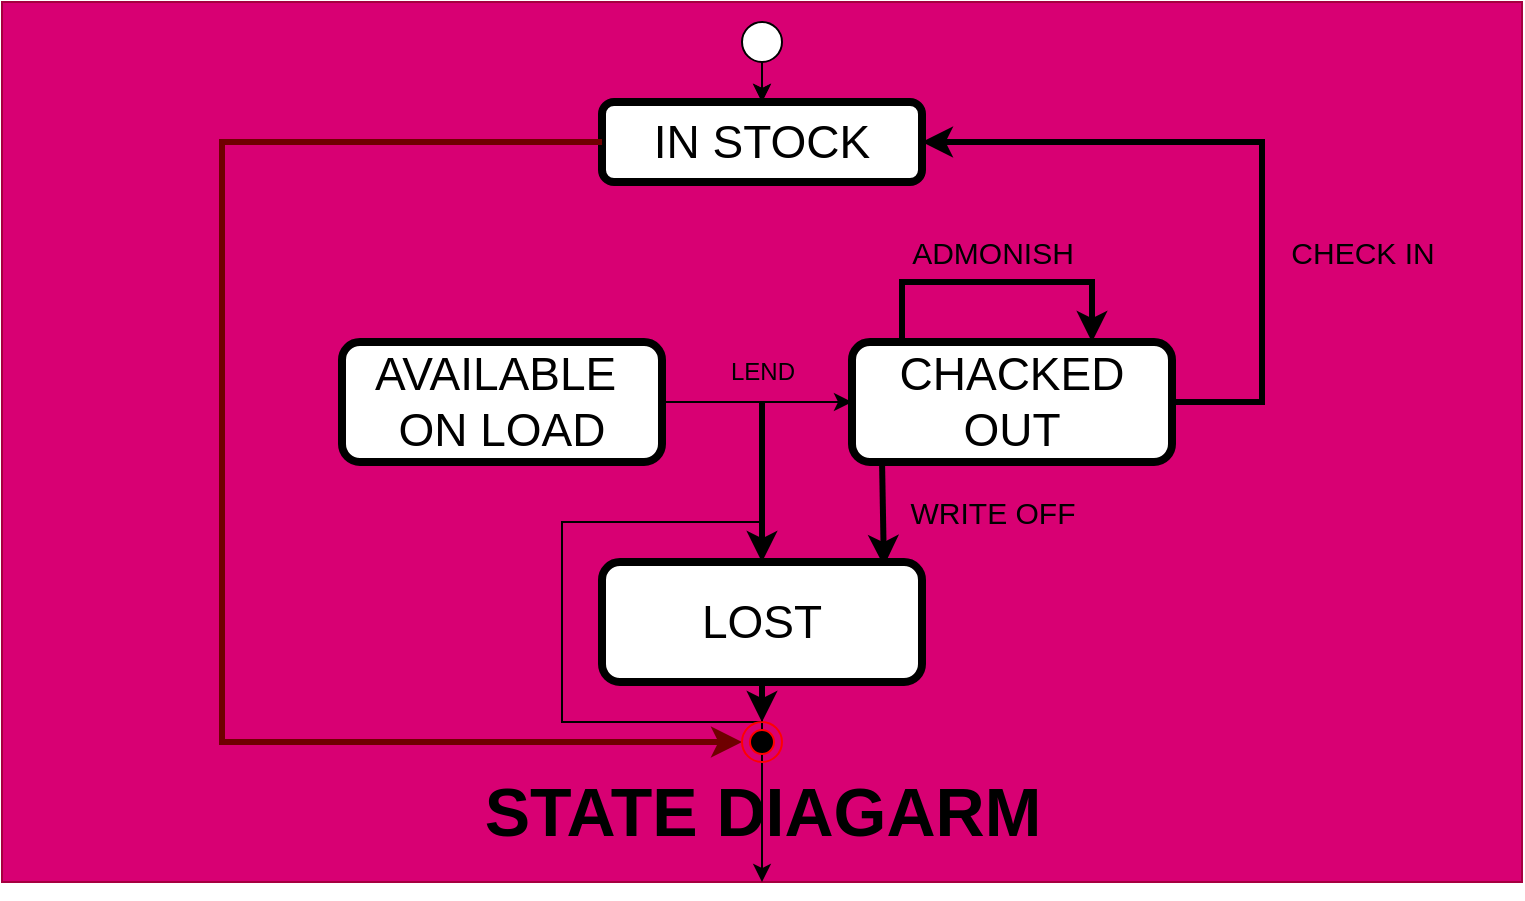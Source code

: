 <mxfile version="27.1.4">
  <diagram name="Page-1" id="zzbiPKPIbLXBf6gnwjWf">
    <mxGraphModel dx="784" dy="776" grid="1" gridSize="10" guides="1" tooltips="1" connect="1" arrows="1" fold="1" page="1" pageScale="1" pageWidth="850" pageHeight="1100" math="0" shadow="0">
      <root>
        <mxCell id="0" />
        <mxCell id="1" parent="0" />
        <mxCell id="y3fGufqXvh_hego8Wact-1" value="" style="rounded=0;whiteSpace=wrap;html=1;strokeColor=#A50040;fillColor=light-dark(#d80073, #ffffff);fontColor=#ffffff;" vertex="1" parent="1">
          <mxGeometry y="160" width="760" height="440" as="geometry" />
        </mxCell>
        <mxCell id="y3fGufqXvh_hego8Wact-2" value="&lt;font style=&quot;font-size: 34px; color: light-dark(rgb(0, 0, 0), rgb(0, 0, 0));&quot;&gt;&lt;b&gt;STATE DIAGARM&lt;/b&gt;&lt;/font&gt;" style="text;html=1;align=center;verticalAlign=middle;resizable=0;points=[];autosize=1;strokeColor=none;fillColor=none;" vertex="1" parent="1">
          <mxGeometry x="230" y="540" width="300" height="50" as="geometry" />
        </mxCell>
        <mxCell id="y3fGufqXvh_hego8Wact-3" value="&lt;font style=&quot;color: light-dark(rgb(0, 0, 0), rgb(0, 0, 0)); font-size: 23px;&quot;&gt;IN STOCK&lt;/font&gt;" style="rounded=1;whiteSpace=wrap;html=1;fillColor=light-dark(#FFFFFF,#FAFAFA);strokeColor=light-dark(#000000,#000000);strokeWidth=4;" vertex="1" parent="1">
          <mxGeometry x="300" y="210" width="160" height="40" as="geometry" />
        </mxCell>
        <mxCell id="y3fGufqXvh_hego8Wact-5" value="&lt;font style=&quot;color: light-dark(rgb(0, 0, 0), rgb(0, 0, 0)); font-size: 23px;&quot;&gt;AVAILABLE&amp;nbsp;&lt;/font&gt;&lt;div&gt;&lt;font style=&quot;color: light-dark(rgb(0, 0, 0), rgb(0, 0, 0)); font-size: 23px;&quot;&gt;ON LOAD&lt;/font&gt;&lt;/div&gt;" style="rounded=1;whiteSpace=wrap;html=1;fillColor=light-dark(#FFFFFF,#FAFAFA);strokeColor=light-dark(#000000,#000000);strokeWidth=4;" vertex="1" parent="1">
          <mxGeometry x="170" y="330" width="160" height="60" as="geometry" />
        </mxCell>
        <mxCell id="y3fGufqXvh_hego8Wact-7" value="&lt;font style=&quot;color: light-dark(rgb(0, 0, 0), rgb(0, 0, 0));&quot;&gt;&lt;span style=&quot;font-size: 23px;&quot;&gt;CHACKED OUT&lt;/span&gt;&lt;/font&gt;" style="rounded=1;whiteSpace=wrap;html=1;fillColor=light-dark(#FFFFFF,#FAFAFA);strokeColor=light-dark(#000000,#000000);strokeWidth=4;" vertex="1" parent="1">
          <mxGeometry x="425" y="330" width="160" height="60" as="geometry" />
        </mxCell>
        <mxCell id="y3fGufqXvh_hego8Wact-17" style="edgeStyle=orthogonalEdgeStyle;rounded=0;orthogonalLoop=1;jettySize=auto;html=1;exitX=0.5;exitY=1;exitDx=0;exitDy=0;" edge="1" parent="1" source="y3fGufqXvh_hego8Wact-8" target="y3fGufqXvh_hego8Wact-1">
          <mxGeometry relative="1" as="geometry" />
        </mxCell>
        <mxCell id="y3fGufqXvh_hego8Wact-8" value="&lt;font style=&quot;color: light-dark(rgb(0, 0, 0), rgb(0, 0, 0));&quot;&gt;&lt;span style=&quot;font-size: 23px;&quot;&gt;LOST&lt;/span&gt;&lt;/font&gt;" style="rounded=1;whiteSpace=wrap;html=1;fillColor=light-dark(#FFFFFF,#FAFAFA);strokeColor=light-dark(#000000,#000000);strokeWidth=4;" vertex="1" parent="1">
          <mxGeometry x="300" y="440" width="160" height="60" as="geometry" />
        </mxCell>
        <mxCell id="y3fGufqXvh_hego8Wact-10" value="" style="endArrow=classic;html=1;rounded=0;strokeColor=light-dark(#6F0000, #ff0000);exitX=0;exitY=0.5;exitDx=0;exitDy=0;fillColor=#a20025;entryX=0;entryY=0.5;entryDx=0;entryDy=0;strokeWidth=3;" edge="1" parent="1" source="y3fGufqXvh_hego8Wact-3" target="y3fGufqXvh_hego8Wact-16">
          <mxGeometry width="50" height="50" relative="1" as="geometry">
            <mxPoint x="350" y="420" as="sourcePoint" />
            <mxPoint x="290" y="480" as="targetPoint" />
            <Array as="points">
              <mxPoint x="110" y="230" />
              <mxPoint x="110" y="530" />
              <mxPoint x="230" y="530" />
              <mxPoint x="330" y="530" />
            </Array>
          </mxGeometry>
        </mxCell>
        <mxCell id="y3fGufqXvh_hego8Wact-12" value="" style="endArrow=classic;html=1;rounded=0;strokeColor=light-dark(#000000,#FF0000);entryX=0;entryY=0.5;entryDx=0;entryDy=0;exitX=1;exitY=0.5;exitDx=0;exitDy=0;" edge="1" parent="1" source="y3fGufqXvh_hego8Wact-5" target="y3fGufqXvh_hego8Wact-7">
          <mxGeometry width="50" height="50" relative="1" as="geometry">
            <mxPoint x="350" y="420" as="sourcePoint" />
            <mxPoint x="400" y="370" as="targetPoint" />
          </mxGeometry>
        </mxCell>
        <mxCell id="y3fGufqXvh_hego8Wact-13" value="" style="endArrow=classic;html=1;rounded=0;strokeColor=light-dark(#000000,#FF3333);entryX=1;entryY=0.5;entryDx=0;entryDy=0;exitX=1;exitY=0.5;exitDx=0;exitDy=0;strokeWidth=3;" edge="1" parent="1" source="y3fGufqXvh_hego8Wact-7" target="y3fGufqXvh_hego8Wact-3">
          <mxGeometry width="50" height="50" relative="1" as="geometry">
            <mxPoint x="350" y="420" as="sourcePoint" />
            <mxPoint x="400" y="370" as="targetPoint" />
            <Array as="points">
              <mxPoint x="630" y="360" />
              <mxPoint x="630" y="230" />
            </Array>
          </mxGeometry>
        </mxCell>
        <mxCell id="y3fGufqXvh_hego8Wact-14" value="" style="endArrow=classic;html=1;rounded=0;strokeColor=light-dark(#000000,#FF0000);entryX=0.75;entryY=0;entryDx=0;entryDy=0;strokeWidth=3;" edge="1" parent="1" target="y3fGufqXvh_hego8Wact-7">
          <mxGeometry width="50" height="50" relative="1" as="geometry">
            <mxPoint x="450" y="330" as="sourcePoint" />
            <mxPoint x="400" y="370" as="targetPoint" />
            <Array as="points">
              <mxPoint x="450" y="300" />
              <mxPoint x="545" y="300" />
              <mxPoint x="545" y="310" />
            </Array>
          </mxGeometry>
        </mxCell>
        <mxCell id="y3fGufqXvh_hego8Wact-15" value="" style="endArrow=classic;html=1;rounded=0;strokeColor=light-dark(#000000,#FF0000);entryX=0.881;entryY=0.033;entryDx=0;entryDy=0;entryPerimeter=0;exitX=0.094;exitY=1.017;exitDx=0;exitDy=0;exitPerimeter=0;strokeWidth=3;" edge="1" parent="1" source="y3fGufqXvh_hego8Wact-7" target="y3fGufqXvh_hego8Wact-8">
          <mxGeometry width="50" height="50" relative="1" as="geometry">
            <mxPoint x="441" y="400" as="sourcePoint" />
            <mxPoint x="400" y="370" as="targetPoint" />
          </mxGeometry>
        </mxCell>
        <mxCell id="y3fGufqXvh_hego8Wact-16" value="" style="ellipse;html=1;shape=endState;fillColor=light-dark(#000000,#FF0000);strokeColor=light-dark(#FF0000,#FF0000);" vertex="1" parent="1">
          <mxGeometry x="370" y="520" width="20" height="20" as="geometry" />
        </mxCell>
        <mxCell id="y3fGufqXvh_hego8Wact-18" value="" style="endArrow=classic;html=1;rounded=0;strokeColor=light-dark(#000000,#FF0000);entryX=0.5;entryY=0;entryDx=0;entryDy=0;exitX=0.5;exitY=1;exitDx=0;exitDy=0;strokeWidth=3;" edge="1" parent="1" source="y3fGufqXvh_hego8Wact-8" target="y3fGufqXvh_hego8Wact-16">
          <mxGeometry width="50" height="50" relative="1" as="geometry">
            <mxPoint x="350" y="420" as="sourcePoint" />
            <mxPoint x="400" y="370" as="targetPoint" />
          </mxGeometry>
        </mxCell>
        <mxCell id="y3fGufqXvh_hego8Wact-20" value="" style="edgeStyle=orthogonalEdgeStyle;rounded=0;orthogonalLoop=1;jettySize=auto;html=1;" edge="1" parent="1" source="y3fGufqXvh_hego8Wact-19" target="y3fGufqXvh_hego8Wact-3">
          <mxGeometry relative="1" as="geometry" />
        </mxCell>
        <mxCell id="y3fGufqXvh_hego8Wact-19" value="" style="ellipse;whiteSpace=wrap;html=1;aspect=fixed;fillColor=light-dark(#FFFFFF,#FF0000);" vertex="1" parent="1">
          <mxGeometry x="370" y="170" width="20" height="20" as="geometry" />
        </mxCell>
        <mxCell id="y3fGufqXvh_hego8Wact-21" value="" style="endArrow=classic;html=1;rounded=0;strokeColor=light-dark(#000000,#FF0000);exitX=0.5;exitY=1;exitDx=0;exitDy=0;" edge="1" parent="1" source="y3fGufqXvh_hego8Wact-19">
          <mxGeometry width="50" height="50" relative="1" as="geometry">
            <mxPoint x="350" y="420" as="sourcePoint" />
            <mxPoint x="380" y="210" as="targetPoint" />
          </mxGeometry>
        </mxCell>
        <mxCell id="y3fGufqXvh_hego8Wact-27" value="" style="edgeStyle=orthogonalEdgeStyle;rounded=0;orthogonalLoop=1;jettySize=auto;html=1;strokeWidth=3;" edge="1" parent="1" source="y3fGufqXvh_hego8Wact-22" target="y3fGufqXvh_hego8Wact-8">
          <mxGeometry relative="1" as="geometry" />
        </mxCell>
        <mxCell id="y3fGufqXvh_hego8Wact-22" value="&lt;font style=&quot;color: light-dark(rgb(0, 0, 0), rgb(0, 0, 0));&quot;&gt;LEND&lt;/font&gt;" style="text;html=1;align=center;verticalAlign=middle;resizable=0;points=[];autosize=1;strokeColor=none;fillColor=none;" vertex="1" parent="1">
          <mxGeometry x="350" y="330" width="60" height="30" as="geometry" />
        </mxCell>
        <mxCell id="y3fGufqXvh_hego8Wact-23" value="&lt;font style=&quot;font-size: 15px; color: light-dark(rgb(0, 0, 0), rgb(0, 0, 0));&quot;&gt;ADMONISH&lt;/font&gt;" style="text;html=1;align=center;verticalAlign=middle;resizable=0;points=[];autosize=1;strokeColor=none;fillColor=none;" vertex="1" parent="1">
          <mxGeometry x="445" y="270" width="100" height="30" as="geometry" />
        </mxCell>
        <mxCell id="y3fGufqXvh_hego8Wact-25" value="&lt;font style=&quot;font-size: 15px; color: light-dark(rgb(0, 0, 0), rgb(0, 0, 0));&quot;&gt;CHECK IN&lt;/font&gt;" style="text;html=1;align=center;verticalAlign=middle;resizable=0;points=[];autosize=1;strokeColor=none;fillColor=none;" vertex="1" parent="1">
          <mxGeometry x="630" y="270" width="100" height="30" as="geometry" />
        </mxCell>
        <mxCell id="y3fGufqXvh_hego8Wact-26" value="&lt;font style=&quot;font-size: 15px; color: light-dark(rgb(0, 0, 0), rgb(0, 0, 0));&quot;&gt;WRITE OFF&lt;/font&gt;" style="text;html=1;align=center;verticalAlign=middle;resizable=0;points=[];autosize=1;strokeColor=none;fillColor=none;" vertex="1" parent="1">
          <mxGeometry x="440" y="400" width="110" height="30" as="geometry" />
        </mxCell>
      </root>
    </mxGraphModel>
  </diagram>
</mxfile>

